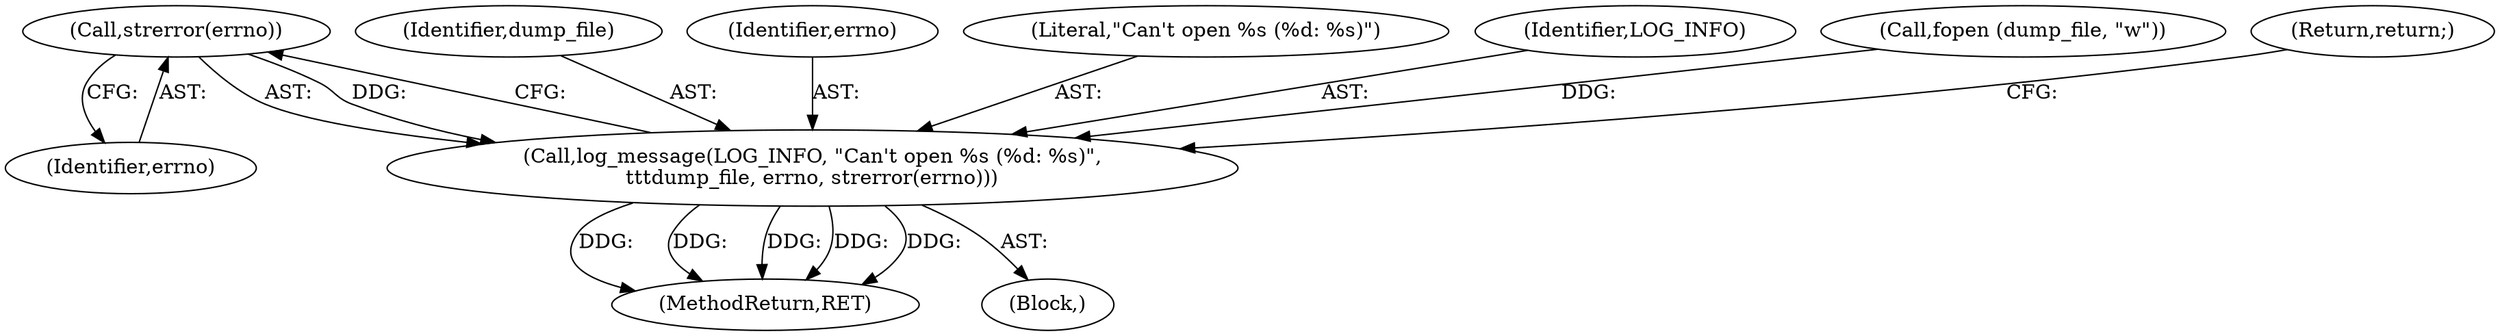 digraph "0_keepalived_04f2d32871bb3b11d7dc024039952f2fe2750306_5@API" {
"1000118" [label="(Call,strerror(errno))"];
"1000113" [label="(Call,log_message(LOG_INFO, \"Can't open %s (%d: %s)\",\n\t\t\tdump_file, errno, strerror(errno)))"];
"1000113" [label="(Call,log_message(LOG_INFO, \"Can't open %s (%d: %s)\",\n\t\t\tdump_file, errno, strerror(errno)))"];
"1000116" [label="(Identifier,dump_file)"];
"1000125" [label="(MethodReturn,RET)"];
"1000117" [label="(Identifier,errno)"];
"1000115" [label="(Literal,\"Can't open %s (%d: %s)\")"];
"1000119" [label="(Identifier,errno)"];
"1000114" [label="(Identifier,LOG_INFO)"];
"1000106" [label="(Call,fopen (dump_file, \"w\"))"];
"1000112" [label="(Block,)"];
"1000120" [label="(Return,return;)"];
"1000118" [label="(Call,strerror(errno))"];
"1000118" -> "1000113"  [label="AST: "];
"1000118" -> "1000119"  [label="CFG: "];
"1000119" -> "1000118"  [label="AST: "];
"1000113" -> "1000118"  [label="CFG: "];
"1000118" -> "1000113"  [label="DDG: "];
"1000113" -> "1000112"  [label="AST: "];
"1000114" -> "1000113"  [label="AST: "];
"1000115" -> "1000113"  [label="AST: "];
"1000116" -> "1000113"  [label="AST: "];
"1000117" -> "1000113"  [label="AST: "];
"1000120" -> "1000113"  [label="CFG: "];
"1000113" -> "1000125"  [label="DDG: "];
"1000113" -> "1000125"  [label="DDG: "];
"1000113" -> "1000125"  [label="DDG: "];
"1000113" -> "1000125"  [label="DDG: "];
"1000113" -> "1000125"  [label="DDG: "];
"1000106" -> "1000113"  [label="DDG: "];
}
